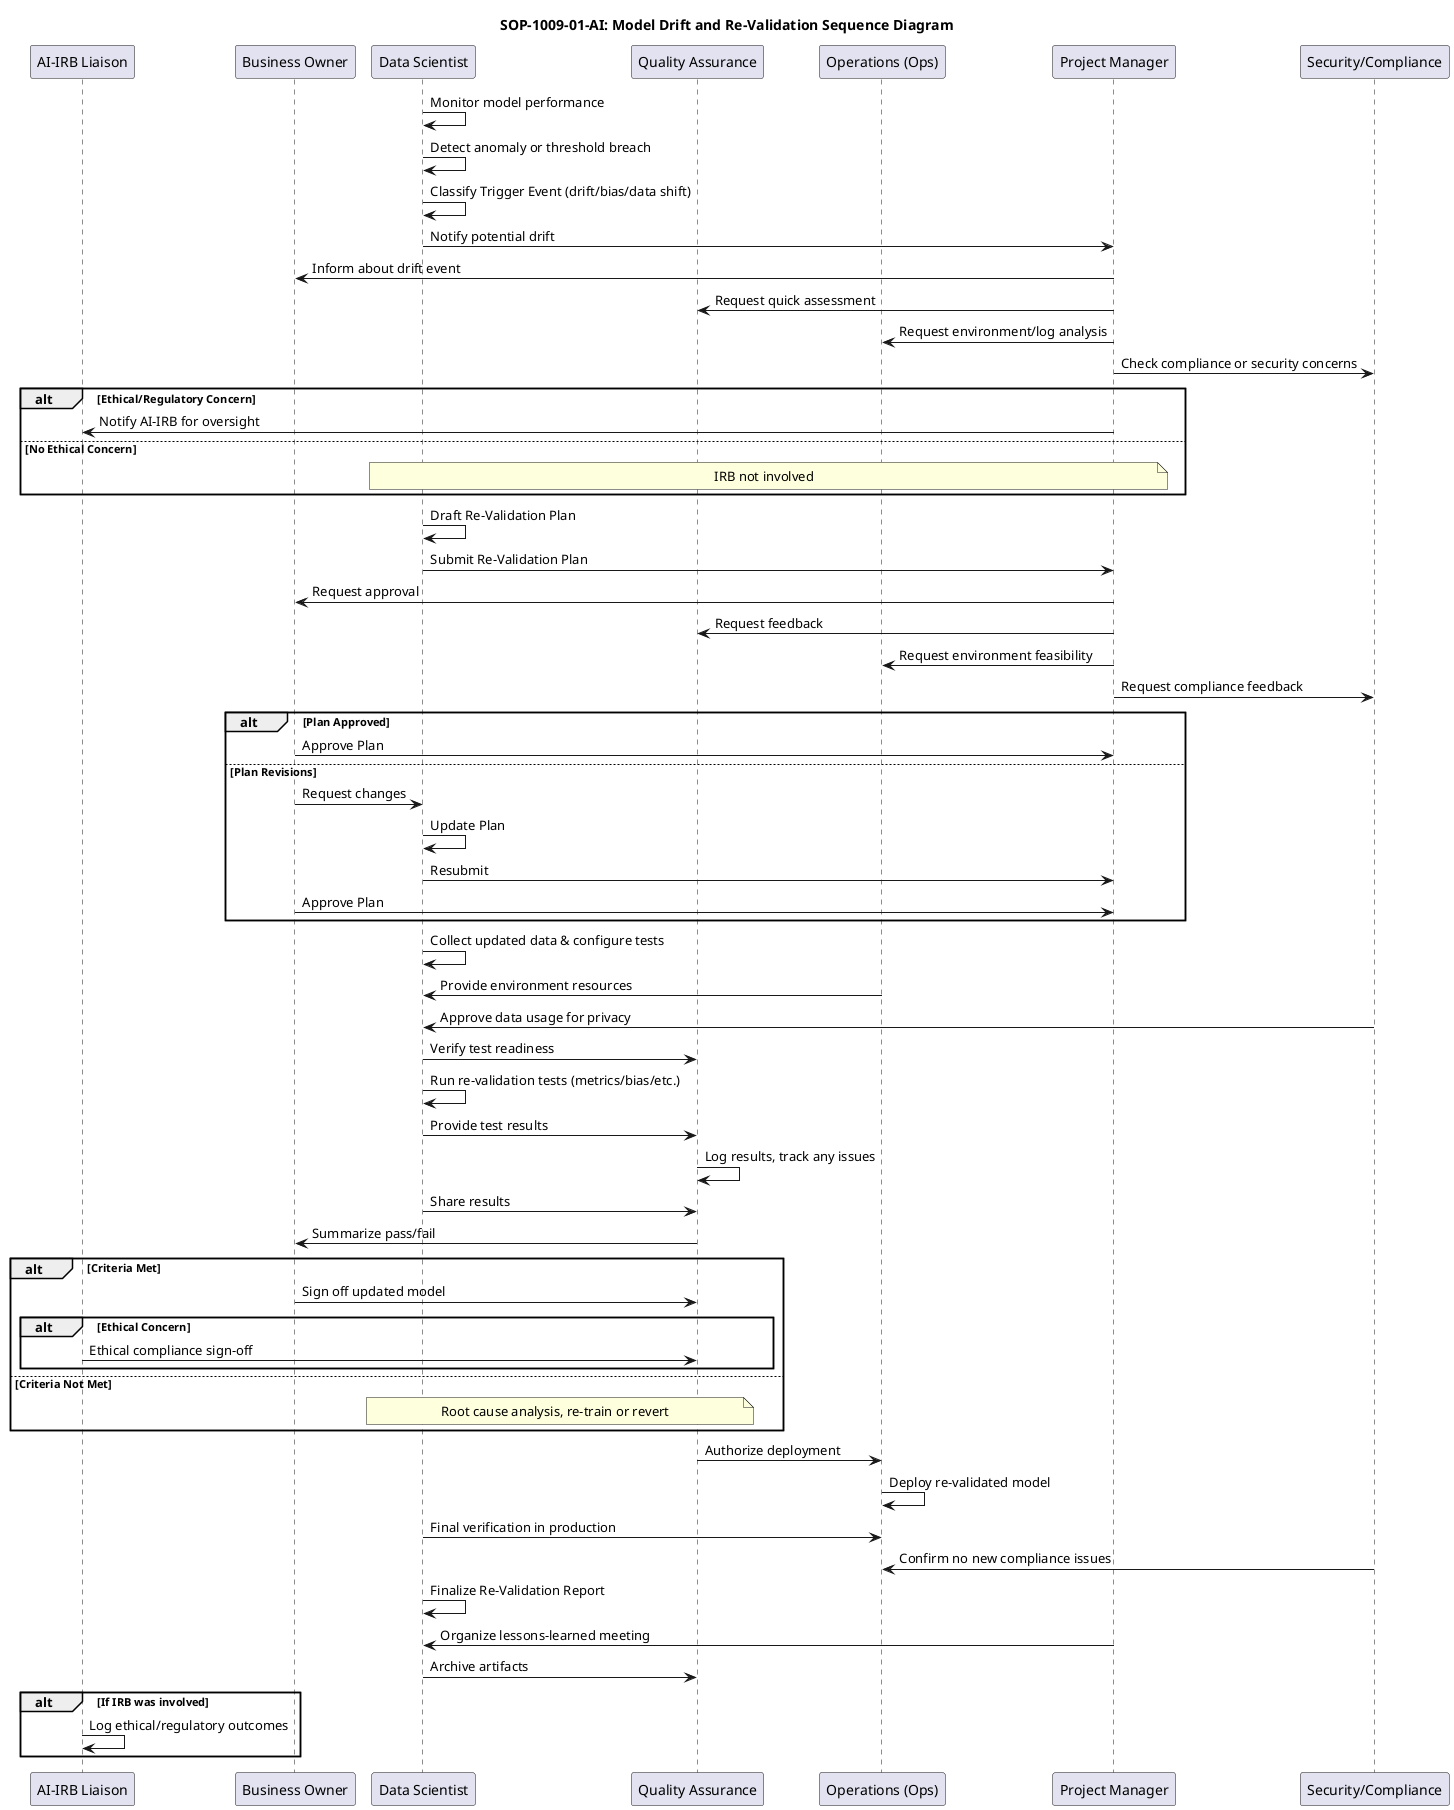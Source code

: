 @startuml
title SOP-1009-01-AI: Model Drift and Re-Validation Sequence Diagram

participant "AI-IRB Liaison" as IRB
participant "Business Owner" as BO
participant "Data Scientist" as DS
participant "Quality Assurance" as QA
participant "Operations (Ops)" as OPS
participant "Project Manager" as PM
participant "Security/Compliance" as SC

' Step 4.1: Monitoring and Drift Detection
DS -> DS: Monitor model performance
DS -> DS: Detect anomaly or threshold breach
DS -> DS: Classify Trigger Event (drift/bias/data shift)

' Step 4.2: Initiate Drift Evaluation
DS -> PM: Notify potential drift
PM -> BO: Inform about drift event
PM -> QA: Request quick assessment
PM -> OPS: Request environment/log analysis
PM -> SC: Check compliance or security concerns

alt Ethical/Regulatory Concern
  PM -> IRB: Notify AI-IRB for oversight
else No Ethical Concern
  note over PM,DS: IRB not involved
end

' Step 4.3: Approve Re-Validation Plan
DS -> DS: Draft Re-Validation Plan
DS -> PM: Submit Re-Validation Plan
PM -> BO: Request approval
PM -> QA: Request feedback
PM -> OPS: Request environment feasibility
PM -> SC: Request compliance feedback
alt Plan Approved
  BO -> PM: Approve Plan
else Plan Revisions
  BO -> DS: Request changes
  DS -> DS: Update Plan
  DS -> PM: Resubmit
  BO -> PM: Approve Plan
end

' Step 4.4: Prepare Re-Validation
DS -> DS: Collect updated data & configure tests
OPS -> DS: Provide environment resources
SC -> DS: Approve data usage for privacy
DS -> QA: Verify test readiness

' Step 4.5: Execute Re-Validation
DS -> DS: Run re-validation tests (metrics/bias/etc.)
DS -> QA: Provide test results
QA -> QA: Log results, track any issues

' Step 4.6: Evaluate Outcomes
DS -> QA: Share results
QA -> BO: Summarize pass/fail
alt Criteria Met
  BO -> QA: Sign off updated model
  alt Ethical Concern
    IRB -> QA: Ethical compliance sign-off
  end
else Criteria Not Met
  note over DS,QA: Root cause analysis, re-train or revert
end

' Step 4.7: Production Deployment
QA -> OPS: Authorize deployment
OPS -> OPS: Deploy re-validated model
DS -> OPS: Final verification in production
SC -> OPS: Confirm no new compliance issues

' Step 4.8: Documentation and Lessons Learned
DS -> DS: Finalize Re-Validation Report
PM -> DS: Organize lessons-learned meeting
DS -> QA: Archive artifacts
alt If IRB was involved
  IRB -> IRB: Log ethical/regulatory outcomes
end

@enduml
